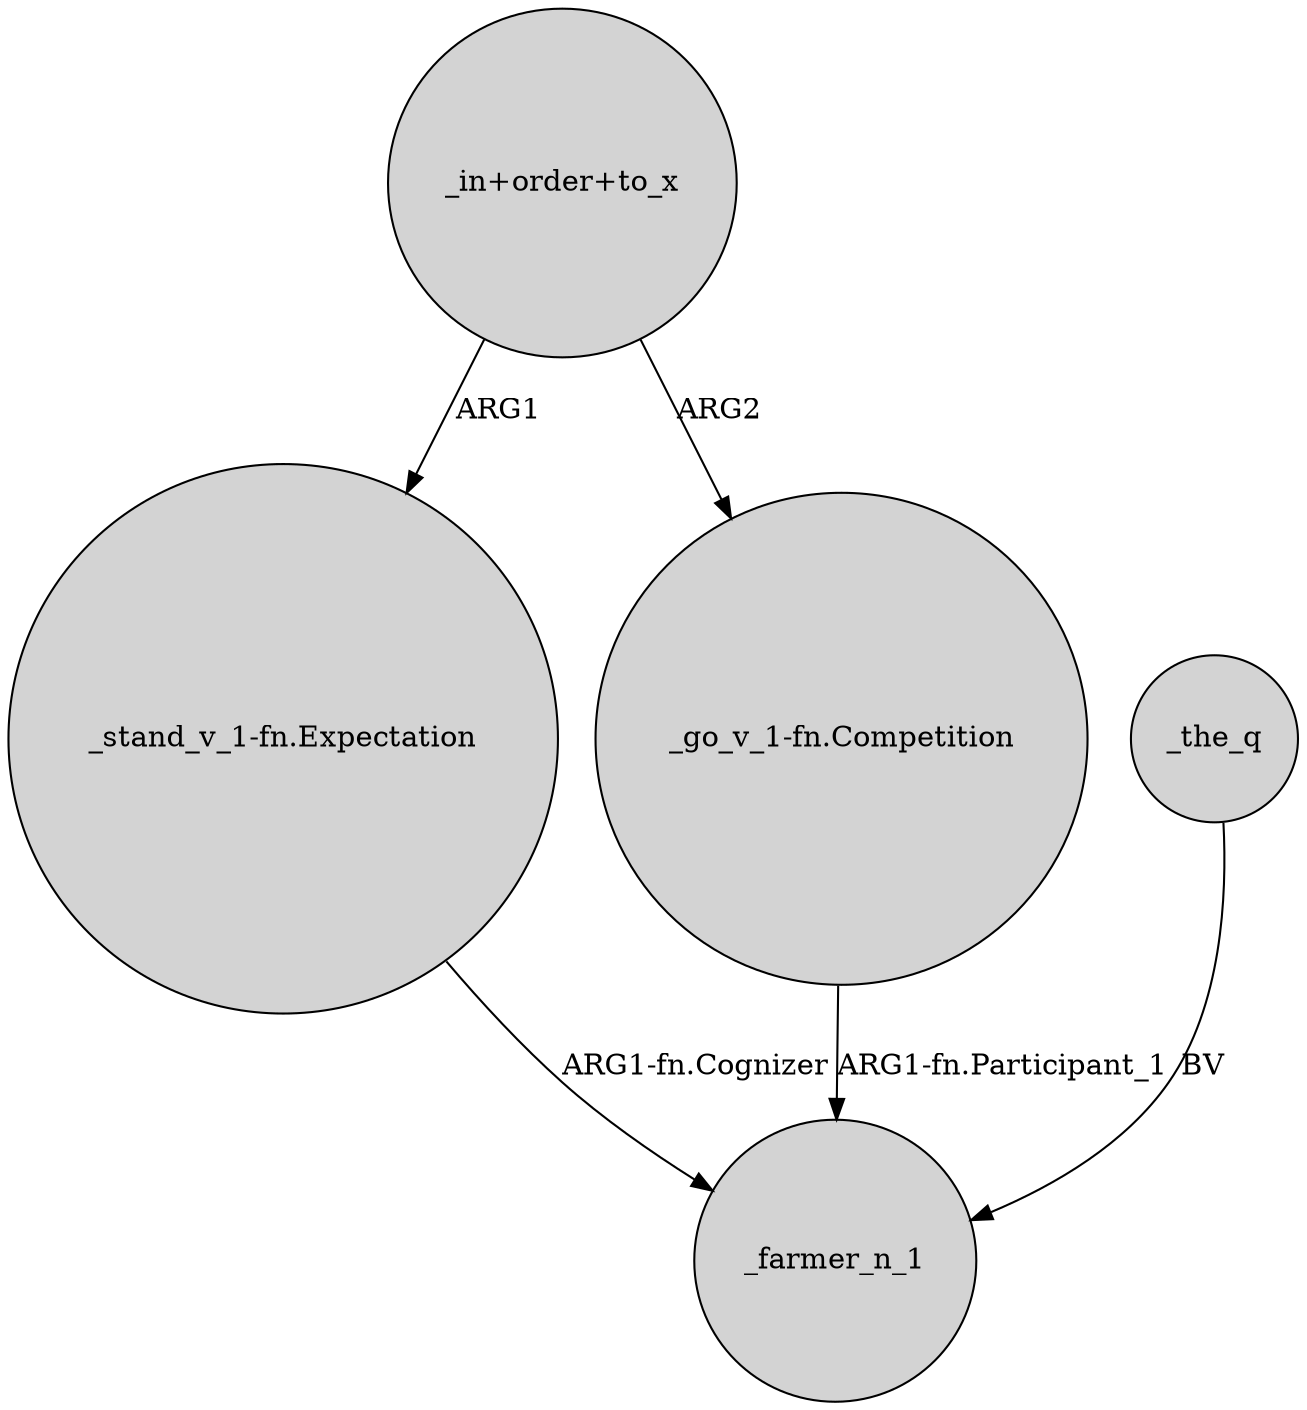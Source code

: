 digraph {
	node [shape=circle style=filled]
	"_in+order+to_x" -> "_stand_v_1-fn.Expectation" [label=ARG1]
	_the_q -> _farmer_n_1 [label=BV]
	"_in+order+to_x" -> "_go_v_1-fn.Competition" [label=ARG2]
	"_go_v_1-fn.Competition" -> _farmer_n_1 [label="ARG1-fn.Participant_1"]
	"_stand_v_1-fn.Expectation" -> _farmer_n_1 [label="ARG1-fn.Cognizer"]
}
